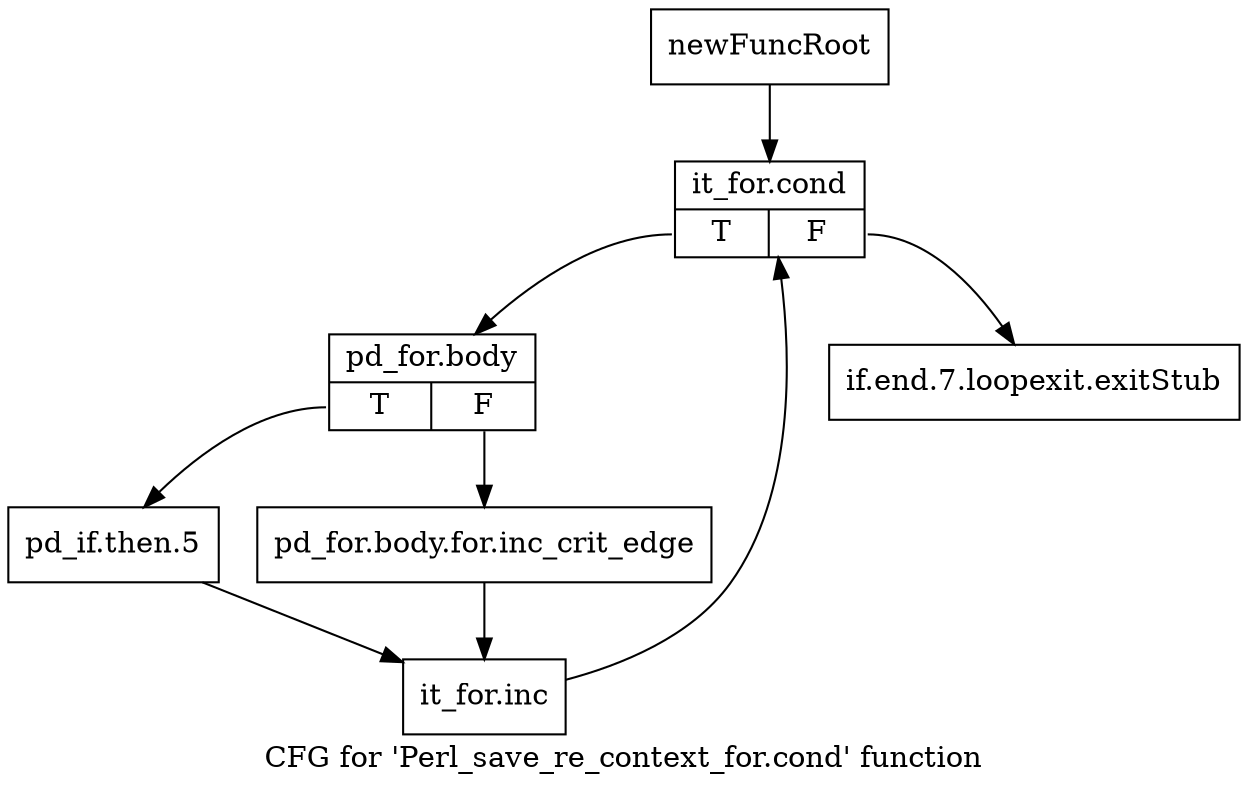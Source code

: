 digraph "CFG for 'Perl_save_re_context_for.cond' function" {
	label="CFG for 'Perl_save_re_context_for.cond' function";

	Node0x5116330 [shape=record,label="{newFuncRoot}"];
	Node0x5116330 -> Node0x51163d0;
	Node0x5116380 [shape=record,label="{if.end.7.loopexit.exitStub}"];
	Node0x51163d0 [shape=record,label="{it_for.cond|{<s0>T|<s1>F}}"];
	Node0x51163d0:s0 -> Node0x5116420;
	Node0x51163d0:s1 -> Node0x5116380;
	Node0x5116420 [shape=record,label="{pd_for.body|{<s0>T|<s1>F}}"];
	Node0x5116420:s0 -> Node0x51164c0;
	Node0x5116420:s1 -> Node0x5116470;
	Node0x5116470 [shape=record,label="{pd_for.body.for.inc_crit_edge}"];
	Node0x5116470 -> Node0x5116510;
	Node0x51164c0 [shape=record,label="{pd_if.then.5}"];
	Node0x51164c0 -> Node0x5116510;
	Node0x5116510 [shape=record,label="{it_for.inc}"];
	Node0x5116510 -> Node0x51163d0;
}
